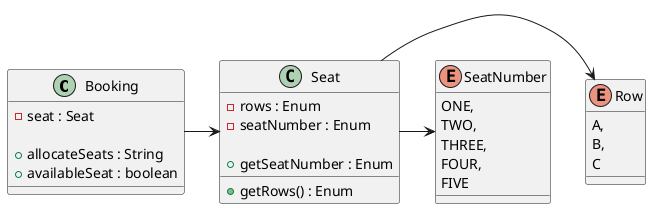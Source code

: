 @startuml
class Booking{
    -seat : Seat

    +allocateSeats : String
    +availableSeat : boolean
}

Booking -> Seat

class Seat{
    -rows : Enum
    -seatNumber : Enum

    +getRows() : Enum
    +getSeatNumber : Enum
}

Enum Row{
    A,
    B,
    C
}

Seat -> Row

Enum SeatNumber{
    ONE,
    TWO,
    THREE,
    FOUR,
    FIVE
}

Seat -> SeatNumber

@enduml